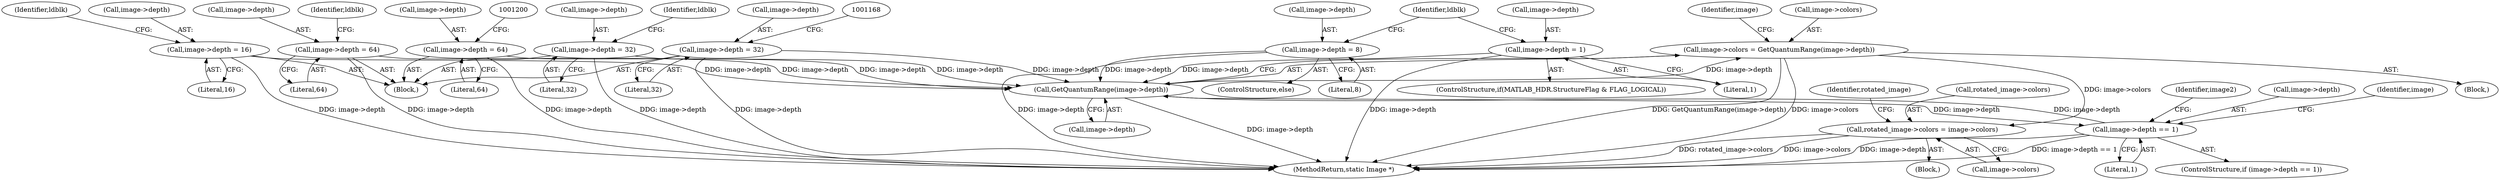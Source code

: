 digraph "0_ImageMagick_f7206618d27c2e69d977abf40e3035a33e5f6be0@pointer" {
"1001296" [label="(Call,image->colors = GetQuantumRange(image->depth))"];
"1001300" [label="(Call,GetQuantumRange(image->depth))"];
"1001162" [label="(Call,image->depth = 32)"];
"1001933" [label="(Call,image->depth == 1)"];
"1001085" [label="(Call,image->depth = 8)"];
"1001103" [label="(Call,image->depth = 16)"];
"1001143" [label="(Call,image->depth = 64)"];
"1001194" [label="(Call,image->depth = 64)"];
"1001123" [label="(Call,image->depth = 32)"];
"1001079" [label="(Call,image->depth = 1)"];
"1001977" [label="(Call,rotated_image->colors = image->colors)"];
"1002314" [label="(MethodReturn,static Image *)"];
"1001085" [label="(Call,image->depth = 8)"];
"1001147" [label="(Literal,64)"];
"1001144" [label="(Call,image->depth)"];
"1001143" [label="(Call,image->depth = 64)"];
"1001933" [label="(Call,image->depth == 1)"];
"1001962" [label="(Block,)"];
"1001162" [label="(Call,image->depth = 32)"];
"1001080" [label="(Call,image->depth)"];
"1001978" [label="(Call,rotated_image->colors)"];
"1001308" [label="(Identifier,image)"];
"1001124" [label="(Call,image->depth)"];
"1001084" [label="(ControlStructure,else)"];
"1001073" [label="(ControlStructure,if(MATLAB_HDR.StructureFlag & FLAG_LOGICAL))"];
"1001300" [label="(Call,GetQuantumRange(image->depth))"];
"1001297" [label="(Call,image->colors)"];
"1001091" [label="(Identifier,ldblk)"];
"1001109" [label="(Identifier,ldblk)"];
"1001981" [label="(Call,image->colors)"];
"1001937" [label="(Literal,1)"];
"1001104" [label="(Call,image->depth)"];
"1001195" [label="(Call,image->depth)"];
"1001296" [label="(Call,image->colors = GetQuantumRange(image->depth))"];
"1000457" [label="(Block,)"];
"1001194" [label="(Call,image->depth = 64)"];
"1001079" [label="(Call,image->depth = 1)"];
"1001932" [label="(ControlStructure,if (image->depth == 1))"];
"1001166" [label="(Literal,32)"];
"1001083" [label="(Literal,1)"];
"1001123" [label="(Call,image->depth = 32)"];
"1001945" [label="(Identifier,image2)"];
"1001198" [label="(Literal,64)"];
"1001149" [label="(Identifier,ldblk)"];
"1001977" [label="(Call,rotated_image->colors = image->colors)"];
"1001985" [label="(Identifier,rotated_image)"];
"1001301" [label="(Call,image->depth)"];
"1001934" [label="(Call,image->depth)"];
"1001089" [label="(Literal,8)"];
"1001127" [label="(Literal,32)"];
"1001103" [label="(Call,image->depth = 16)"];
"1001067" [label="(Block,)"];
"1001129" [label="(Identifier,ldblk)"];
"1001163" [label="(Call,image->depth)"];
"1001086" [label="(Call,image->depth)"];
"1001107" [label="(Literal,16)"];
"1001940" [label="(Identifier,image)"];
"1001296" -> "1000457"  [label="AST: "];
"1001296" -> "1001300"  [label="CFG: "];
"1001297" -> "1001296"  [label="AST: "];
"1001300" -> "1001296"  [label="AST: "];
"1001308" -> "1001296"  [label="CFG: "];
"1001296" -> "1002314"  [label="DDG: GetQuantumRange(image->depth)"];
"1001296" -> "1002314"  [label="DDG: image->colors"];
"1001300" -> "1001296"  [label="DDG: image->depth"];
"1001296" -> "1001977"  [label="DDG: image->colors"];
"1001300" -> "1001301"  [label="CFG: "];
"1001301" -> "1001300"  [label="AST: "];
"1001300" -> "1002314"  [label="DDG: image->depth"];
"1001162" -> "1001300"  [label="DDG: image->depth"];
"1001933" -> "1001300"  [label="DDG: image->depth"];
"1001085" -> "1001300"  [label="DDG: image->depth"];
"1001103" -> "1001300"  [label="DDG: image->depth"];
"1001143" -> "1001300"  [label="DDG: image->depth"];
"1001194" -> "1001300"  [label="DDG: image->depth"];
"1001123" -> "1001300"  [label="DDG: image->depth"];
"1001079" -> "1001300"  [label="DDG: image->depth"];
"1001300" -> "1001933"  [label="DDG: image->depth"];
"1001162" -> "1001067"  [label="AST: "];
"1001162" -> "1001166"  [label="CFG: "];
"1001163" -> "1001162"  [label="AST: "];
"1001166" -> "1001162"  [label="AST: "];
"1001168" -> "1001162"  [label="CFG: "];
"1001162" -> "1002314"  [label="DDG: image->depth"];
"1001933" -> "1001932"  [label="AST: "];
"1001933" -> "1001937"  [label="CFG: "];
"1001934" -> "1001933"  [label="AST: "];
"1001937" -> "1001933"  [label="AST: "];
"1001940" -> "1001933"  [label="CFG: "];
"1001945" -> "1001933"  [label="CFG: "];
"1001933" -> "1002314"  [label="DDG: image->depth"];
"1001933" -> "1002314"  [label="DDG: image->depth == 1"];
"1001085" -> "1001084"  [label="AST: "];
"1001085" -> "1001089"  [label="CFG: "];
"1001086" -> "1001085"  [label="AST: "];
"1001089" -> "1001085"  [label="AST: "];
"1001091" -> "1001085"  [label="CFG: "];
"1001085" -> "1002314"  [label="DDG: image->depth"];
"1001103" -> "1001067"  [label="AST: "];
"1001103" -> "1001107"  [label="CFG: "];
"1001104" -> "1001103"  [label="AST: "];
"1001107" -> "1001103"  [label="AST: "];
"1001109" -> "1001103"  [label="CFG: "];
"1001103" -> "1002314"  [label="DDG: image->depth"];
"1001143" -> "1001067"  [label="AST: "];
"1001143" -> "1001147"  [label="CFG: "];
"1001144" -> "1001143"  [label="AST: "];
"1001147" -> "1001143"  [label="AST: "];
"1001149" -> "1001143"  [label="CFG: "];
"1001143" -> "1002314"  [label="DDG: image->depth"];
"1001194" -> "1001067"  [label="AST: "];
"1001194" -> "1001198"  [label="CFG: "];
"1001195" -> "1001194"  [label="AST: "];
"1001198" -> "1001194"  [label="AST: "];
"1001200" -> "1001194"  [label="CFG: "];
"1001194" -> "1002314"  [label="DDG: image->depth"];
"1001123" -> "1001067"  [label="AST: "];
"1001123" -> "1001127"  [label="CFG: "];
"1001124" -> "1001123"  [label="AST: "];
"1001127" -> "1001123"  [label="AST: "];
"1001129" -> "1001123"  [label="CFG: "];
"1001123" -> "1002314"  [label="DDG: image->depth"];
"1001079" -> "1001073"  [label="AST: "];
"1001079" -> "1001083"  [label="CFG: "];
"1001080" -> "1001079"  [label="AST: "];
"1001083" -> "1001079"  [label="AST: "];
"1001091" -> "1001079"  [label="CFG: "];
"1001079" -> "1002314"  [label="DDG: image->depth"];
"1001977" -> "1001962"  [label="AST: "];
"1001977" -> "1001981"  [label="CFG: "];
"1001978" -> "1001977"  [label="AST: "];
"1001981" -> "1001977"  [label="AST: "];
"1001985" -> "1001977"  [label="CFG: "];
"1001977" -> "1002314"  [label="DDG: rotated_image->colors"];
"1001977" -> "1002314"  [label="DDG: image->colors"];
}
